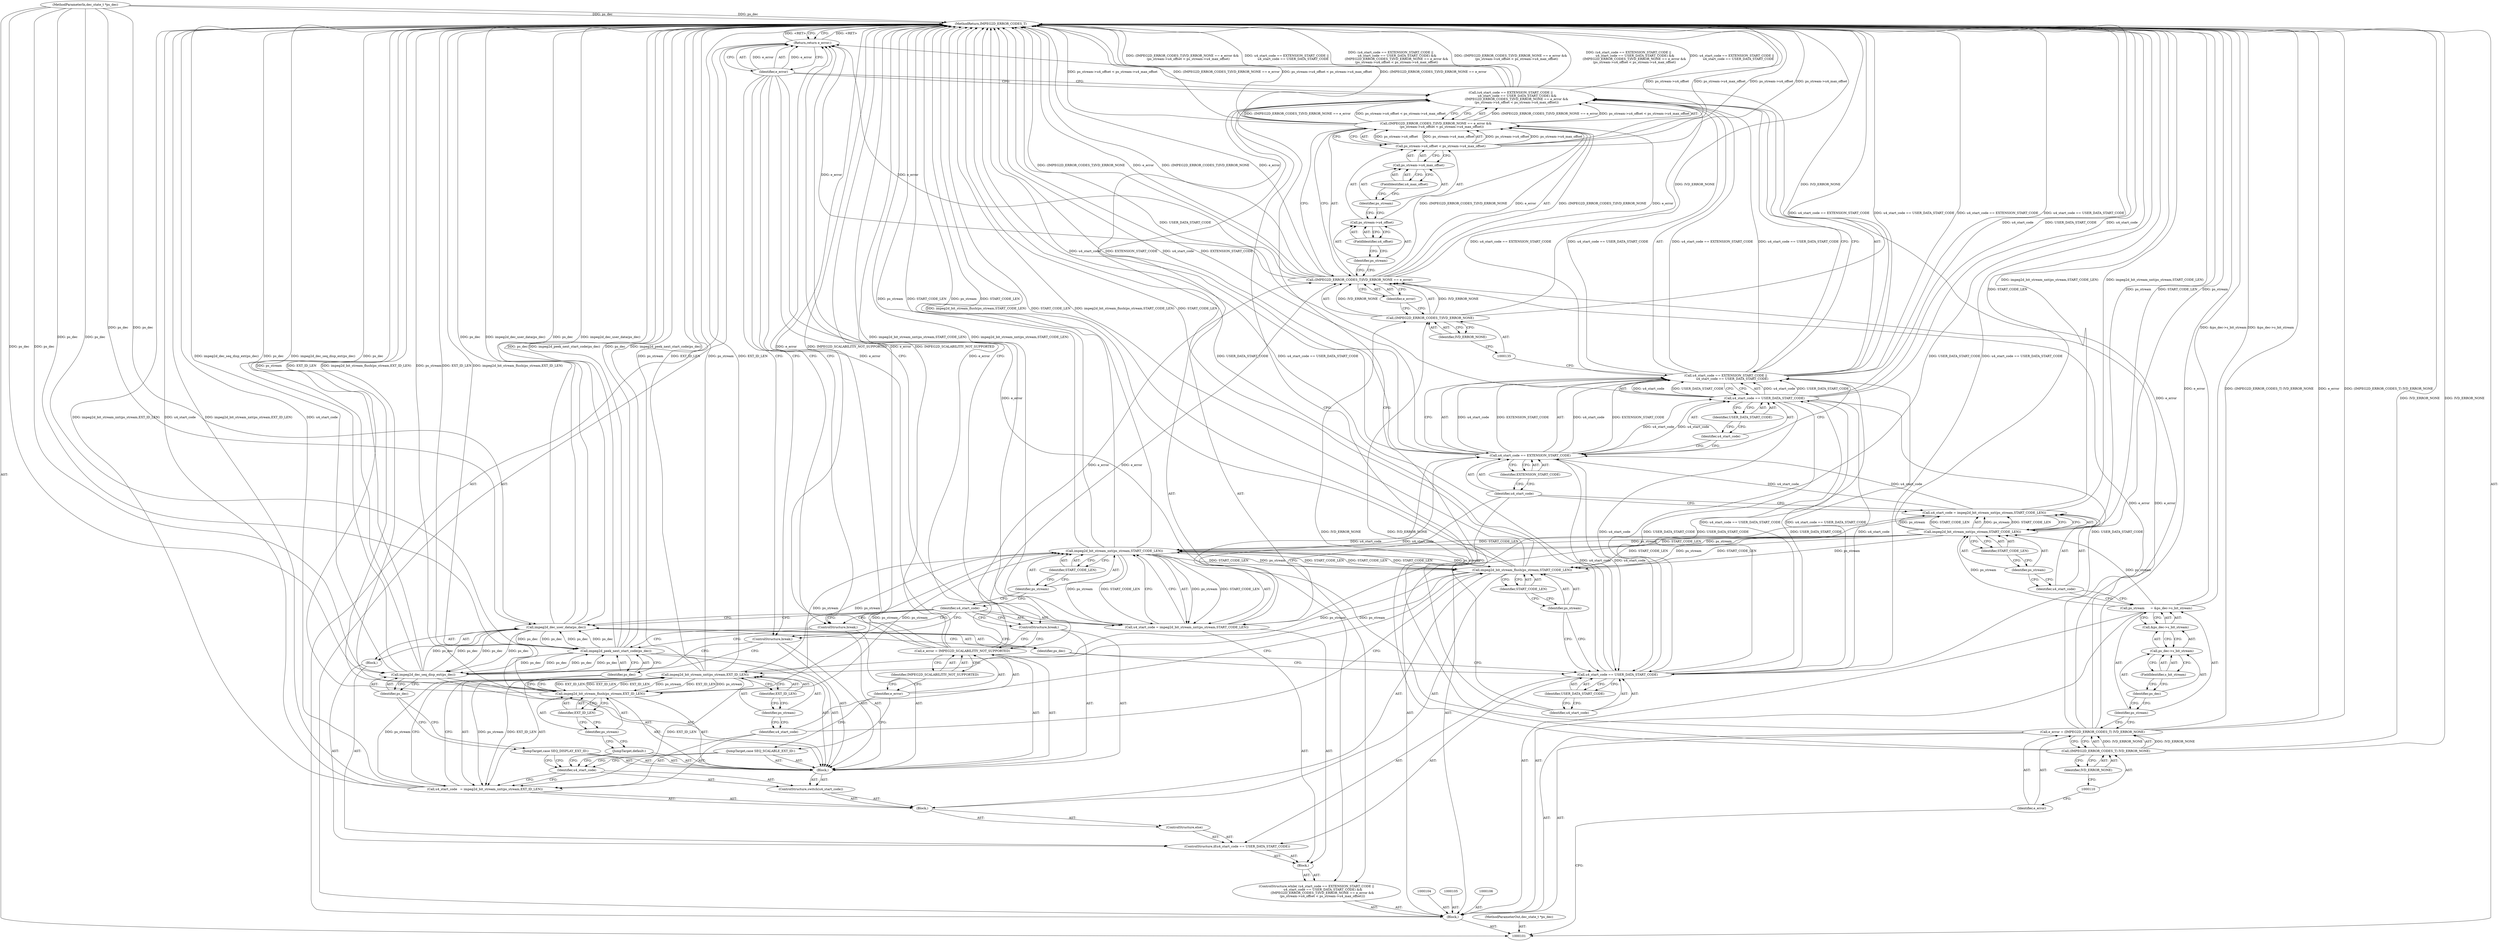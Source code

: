 digraph "0_Android_ffab15eb80630dc799eb410855c93525b75233c3_4" {
"1000189" [label="(MethodReturn,IMPEG2D_ERROR_CODES_T)"];
"1000102" [label="(MethodParameterIn,dec_state_t *ps_dec)"];
"1000258" [label="(MethodParameterOut,dec_state_t *ps_dec)"];
"1000120" [label="(Call,impeg2d_bit_stream_nxt(ps_stream,START_CODE_LEN))"];
"1000121" [label="(Identifier,ps_stream)"];
"1000118" [label="(Call,u4_start_code = impeg2d_bit_stream_nxt(ps_stream,START_CODE_LEN))"];
"1000119" [label="(Identifier,u4_start_code)"];
"1000122" [label="(Identifier,START_CODE_LEN)"];
"1000124" [label="(Call,(u4_start_code == EXTENSION_START_CODE ||\n             u4_start_code == USER_DATA_START_CODE) &&\n            (IMPEG2D_ERROR_CODES_T)IVD_ERROR_NONE == e_error &&\n            (ps_stream->u4_offset < ps_stream->u4_max_offset))"];
"1000125" [label="(Call,u4_start_code == EXTENSION_START_CODE ||\n             u4_start_code == USER_DATA_START_CODE)"];
"1000126" [label="(Call,u4_start_code == EXTENSION_START_CODE)"];
"1000127" [label="(Identifier,u4_start_code)"];
"1000128" [label="(Identifier,EXTENSION_START_CODE)"];
"1000123" [label="(ControlStructure,while( (u4_start_code == EXTENSION_START_CODE ||\n             u4_start_code == USER_DATA_START_CODE) &&\n            (IMPEG2D_ERROR_CODES_T)IVD_ERROR_NONE == e_error &&\n            (ps_stream->u4_offset < ps_stream->u4_max_offset)))"];
"1000129" [label="(Call,u4_start_code == USER_DATA_START_CODE)"];
"1000130" [label="(Identifier,u4_start_code)"];
"1000131" [label="(Identifier,USER_DATA_START_CODE)"];
"1000132" [label="(Call,(IMPEG2D_ERROR_CODES_T)IVD_ERROR_NONE == e_error &&\n            (ps_stream->u4_offset < ps_stream->u4_max_offset))"];
"1000133" [label="(Call,(IMPEG2D_ERROR_CODES_T)IVD_ERROR_NONE == e_error)"];
"1000134" [label="(Call,(IMPEG2D_ERROR_CODES_T)IVD_ERROR_NONE)"];
"1000136" [label="(Identifier,IVD_ERROR_NONE)"];
"1000137" [label="(Identifier,e_error)"];
"1000138" [label="(Call,ps_stream->u4_offset < ps_stream->u4_max_offset)"];
"1000139" [label="(Call,ps_stream->u4_offset)"];
"1000140" [label="(Identifier,ps_stream)"];
"1000141" [label="(FieldIdentifier,u4_offset)"];
"1000142" [label="(Call,ps_stream->u4_max_offset)"];
"1000143" [label="(Identifier,ps_stream)"];
"1000144" [label="(FieldIdentifier,u4_max_offset)"];
"1000145" [label="(Block,)"];
"1000147" [label="(Call,u4_start_code == USER_DATA_START_CODE)"];
"1000148" [label="(Identifier,u4_start_code)"];
"1000149" [label="(Identifier,USER_DATA_START_CODE)"];
"1000146" [label="(ControlStructure,if(u4_start_code == USER_DATA_START_CODE))"];
"1000150" [label="(Block,)"];
"1000151" [label="(Call,impeg2d_dec_user_data(ps_dec))"];
"1000152" [label="(Identifier,ps_dec)"];
"1000103" [label="(Block,)"];
"1000153" [label="(ControlStructure,else)"];
"1000154" [label="(Block,)"];
"1000155" [label="(Call,impeg2d_bit_stream_flush(ps_stream,START_CODE_LEN))"];
"1000156" [label="(Identifier,ps_stream)"];
"1000157" [label="(Identifier,START_CODE_LEN)"];
"1000158" [label="(Call,u4_start_code   = impeg2d_bit_stream_nxt(ps_stream,EXT_ID_LEN))"];
"1000159" [label="(Identifier,u4_start_code)"];
"1000160" [label="(Call,impeg2d_bit_stream_nxt(ps_stream,EXT_ID_LEN))"];
"1000161" [label="(Identifier,ps_stream)"];
"1000162" [label="(Identifier,EXT_ID_LEN)"];
"1000163" [label="(ControlStructure,switch(u4_start_code))"];
"1000164" [label="(Identifier,u4_start_code)"];
"1000165" [label="(Block,)"];
"1000166" [label="(JumpTarget,case SEQ_DISPLAY_EXT_ID:)"];
"1000167" [label="(Call,impeg2d_dec_seq_disp_ext(ps_dec))"];
"1000168" [label="(Identifier,ps_dec)"];
"1000169" [label="(ControlStructure,break;)"];
"1000170" [label="(JumpTarget,case SEQ_SCALABLE_EXT_ID:)"];
"1000171" [label="(Call,e_error = IMPEG2D_SCALABILITIY_NOT_SUPPORTED)"];
"1000172" [label="(Identifier,e_error)"];
"1000173" [label="(Identifier,IMPEG2D_SCALABILITIY_NOT_SUPPORTED)"];
"1000174" [label="(ControlStructure,break;)"];
"1000175" [label="(JumpTarget,default:)"];
"1000176" [label="(Call,impeg2d_bit_stream_flush(ps_stream,EXT_ID_LEN))"];
"1000177" [label="(Identifier,ps_stream)"];
"1000178" [label="(Identifier,EXT_ID_LEN)"];
"1000179" [label="(Call,impeg2d_peek_next_start_code(ps_dec))"];
"1000180" [label="(Identifier,ps_dec)"];
"1000181" [label="(ControlStructure,break;)"];
"1000184" [label="(Call,impeg2d_bit_stream_nxt(ps_stream,START_CODE_LEN))"];
"1000185" [label="(Identifier,ps_stream)"];
"1000186" [label="(Identifier,START_CODE_LEN)"];
"1000182" [label="(Call,u4_start_code = impeg2d_bit_stream_nxt(ps_stream,START_CODE_LEN))"];
"1000183" [label="(Identifier,u4_start_code)"];
"1000187" [label="(Return,return e_error;)"];
"1000188" [label="(Identifier,e_error)"];
"1000109" [label="(Call,(IMPEG2D_ERROR_CODES_T) IVD_ERROR_NONE)"];
"1000111" [label="(Identifier,IVD_ERROR_NONE)"];
"1000107" [label="(Call,e_error = (IMPEG2D_ERROR_CODES_T) IVD_ERROR_NONE)"];
"1000108" [label="(Identifier,e_error)"];
"1000114" [label="(Call,&ps_dec->s_bit_stream)"];
"1000115" [label="(Call,ps_dec->s_bit_stream)"];
"1000116" [label="(Identifier,ps_dec)"];
"1000117" [label="(FieldIdentifier,s_bit_stream)"];
"1000112" [label="(Call,ps_stream      = &ps_dec->s_bit_stream)"];
"1000113" [label="(Identifier,ps_stream)"];
"1000189" -> "1000101"  [label="AST: "];
"1000189" -> "1000187"  [label="CFG: "];
"1000187" -> "1000189"  [label="DDG: <RET>"];
"1000124" -> "1000189"  [label="DDG: u4_start_code == EXTENSION_START_CODE ||\n             u4_start_code == USER_DATA_START_CODE"];
"1000124" -> "1000189"  [label="DDG: (IMPEG2D_ERROR_CODES_T)IVD_ERROR_NONE == e_error &&\n            (ps_stream->u4_offset < ps_stream->u4_max_offset)"];
"1000124" -> "1000189"  [label="DDG: (u4_start_code == EXTENSION_START_CODE ||\n             u4_start_code == USER_DATA_START_CODE) &&\n            (IMPEG2D_ERROR_CODES_T)IVD_ERROR_NONE == e_error &&\n            (ps_stream->u4_offset < ps_stream->u4_max_offset)"];
"1000107" -> "1000189"  [label="DDG: e_error"];
"1000107" -> "1000189"  [label="DDG: (IMPEG2D_ERROR_CODES_T) IVD_ERROR_NONE"];
"1000184" -> "1000189"  [label="DDG: ps_stream"];
"1000184" -> "1000189"  [label="DDG: START_CODE_LEN"];
"1000155" -> "1000189"  [label="DDG: START_CODE_LEN"];
"1000155" -> "1000189"  [label="DDG: impeg2d_bit_stream_flush(ps_stream,START_CODE_LEN)"];
"1000179" -> "1000189"  [label="DDG: impeg2d_peek_next_start_code(ps_dec)"];
"1000179" -> "1000189"  [label="DDG: ps_dec"];
"1000126" -> "1000189"  [label="DDG: u4_start_code"];
"1000126" -> "1000189"  [label="DDG: EXTENSION_START_CODE"];
"1000176" -> "1000189"  [label="DDG: ps_stream"];
"1000176" -> "1000189"  [label="DDG: EXT_ID_LEN"];
"1000176" -> "1000189"  [label="DDG: impeg2d_bit_stream_flush(ps_stream,EXT_ID_LEN)"];
"1000160" -> "1000189"  [label="DDG: EXT_ID_LEN"];
"1000160" -> "1000189"  [label="DDG: ps_stream"];
"1000158" -> "1000189"  [label="DDG: u4_start_code"];
"1000158" -> "1000189"  [label="DDG: impeg2d_bit_stream_nxt(ps_stream,EXT_ID_LEN)"];
"1000167" -> "1000189"  [label="DDG: ps_dec"];
"1000167" -> "1000189"  [label="DDG: impeg2d_dec_seq_disp_ext(ps_dec)"];
"1000129" -> "1000189"  [label="DDG: u4_start_code"];
"1000129" -> "1000189"  [label="DDG: USER_DATA_START_CODE"];
"1000125" -> "1000189"  [label="DDG: u4_start_code == EXTENSION_START_CODE"];
"1000125" -> "1000189"  [label="DDG: u4_start_code == USER_DATA_START_CODE"];
"1000171" -> "1000189"  [label="DDG: e_error"];
"1000171" -> "1000189"  [label="DDG: IMPEG2D_SCALABILITIY_NOT_SUPPORTED"];
"1000138" -> "1000189"  [label="DDG: ps_stream->u4_max_offset"];
"1000138" -> "1000189"  [label="DDG: ps_stream->u4_offset"];
"1000151" -> "1000189"  [label="DDG: impeg2d_dec_user_data(ps_dec)"];
"1000151" -> "1000189"  [label="DDG: ps_dec"];
"1000112" -> "1000189"  [label="DDG: &ps_dec->s_bit_stream"];
"1000182" -> "1000189"  [label="DDG: impeg2d_bit_stream_nxt(ps_stream,START_CODE_LEN)"];
"1000133" -> "1000189"  [label="DDG: (IMPEG2D_ERROR_CODES_T)IVD_ERROR_NONE"];
"1000133" -> "1000189"  [label="DDG: e_error"];
"1000120" -> "1000189"  [label="DDG: ps_stream"];
"1000120" -> "1000189"  [label="DDG: START_CODE_LEN"];
"1000147" -> "1000189"  [label="DDG: USER_DATA_START_CODE"];
"1000147" -> "1000189"  [label="DDG: u4_start_code == USER_DATA_START_CODE"];
"1000132" -> "1000189"  [label="DDG: (IMPEG2D_ERROR_CODES_T)IVD_ERROR_NONE == e_error"];
"1000132" -> "1000189"  [label="DDG: ps_stream->u4_offset < ps_stream->u4_max_offset"];
"1000102" -> "1000189"  [label="DDG: ps_dec"];
"1000118" -> "1000189"  [label="DDG: impeg2d_bit_stream_nxt(ps_stream,START_CODE_LEN)"];
"1000134" -> "1000189"  [label="DDG: IVD_ERROR_NONE"];
"1000109" -> "1000189"  [label="DDG: IVD_ERROR_NONE"];
"1000102" -> "1000101"  [label="AST: "];
"1000102" -> "1000189"  [label="DDG: ps_dec"];
"1000102" -> "1000151"  [label="DDG: ps_dec"];
"1000102" -> "1000167"  [label="DDG: ps_dec"];
"1000102" -> "1000179"  [label="DDG: ps_dec"];
"1000258" -> "1000101"  [label="AST: "];
"1000120" -> "1000118"  [label="AST: "];
"1000120" -> "1000122"  [label="CFG: "];
"1000121" -> "1000120"  [label="AST: "];
"1000122" -> "1000120"  [label="AST: "];
"1000118" -> "1000120"  [label="CFG: "];
"1000120" -> "1000189"  [label="DDG: ps_stream"];
"1000120" -> "1000189"  [label="DDG: START_CODE_LEN"];
"1000120" -> "1000118"  [label="DDG: ps_stream"];
"1000120" -> "1000118"  [label="DDG: START_CODE_LEN"];
"1000112" -> "1000120"  [label="DDG: ps_stream"];
"1000120" -> "1000155"  [label="DDG: ps_stream"];
"1000120" -> "1000155"  [label="DDG: START_CODE_LEN"];
"1000120" -> "1000184"  [label="DDG: ps_stream"];
"1000120" -> "1000184"  [label="DDG: START_CODE_LEN"];
"1000121" -> "1000120"  [label="AST: "];
"1000121" -> "1000119"  [label="CFG: "];
"1000122" -> "1000121"  [label="CFG: "];
"1000118" -> "1000103"  [label="AST: "];
"1000118" -> "1000120"  [label="CFG: "];
"1000119" -> "1000118"  [label="AST: "];
"1000120" -> "1000118"  [label="AST: "];
"1000127" -> "1000118"  [label="CFG: "];
"1000118" -> "1000189"  [label="DDG: impeg2d_bit_stream_nxt(ps_stream,START_CODE_LEN)"];
"1000120" -> "1000118"  [label="DDG: ps_stream"];
"1000120" -> "1000118"  [label="DDG: START_CODE_LEN"];
"1000118" -> "1000126"  [label="DDG: u4_start_code"];
"1000119" -> "1000118"  [label="AST: "];
"1000119" -> "1000112"  [label="CFG: "];
"1000121" -> "1000119"  [label="CFG: "];
"1000122" -> "1000120"  [label="AST: "];
"1000122" -> "1000121"  [label="CFG: "];
"1000120" -> "1000122"  [label="CFG: "];
"1000124" -> "1000123"  [label="AST: "];
"1000124" -> "1000125"  [label="CFG: "];
"1000124" -> "1000132"  [label="CFG: "];
"1000125" -> "1000124"  [label="AST: "];
"1000132" -> "1000124"  [label="AST: "];
"1000148" -> "1000124"  [label="CFG: "];
"1000188" -> "1000124"  [label="CFG: "];
"1000124" -> "1000189"  [label="DDG: u4_start_code == EXTENSION_START_CODE ||\n             u4_start_code == USER_DATA_START_CODE"];
"1000124" -> "1000189"  [label="DDG: (IMPEG2D_ERROR_CODES_T)IVD_ERROR_NONE == e_error &&\n            (ps_stream->u4_offset < ps_stream->u4_max_offset)"];
"1000124" -> "1000189"  [label="DDG: (u4_start_code == EXTENSION_START_CODE ||\n             u4_start_code == USER_DATA_START_CODE) &&\n            (IMPEG2D_ERROR_CODES_T)IVD_ERROR_NONE == e_error &&\n            (ps_stream->u4_offset < ps_stream->u4_max_offset)"];
"1000125" -> "1000124"  [label="DDG: u4_start_code == EXTENSION_START_CODE"];
"1000125" -> "1000124"  [label="DDG: u4_start_code == USER_DATA_START_CODE"];
"1000132" -> "1000124"  [label="DDG: (IMPEG2D_ERROR_CODES_T)IVD_ERROR_NONE == e_error"];
"1000132" -> "1000124"  [label="DDG: ps_stream->u4_offset < ps_stream->u4_max_offset"];
"1000125" -> "1000124"  [label="AST: "];
"1000125" -> "1000126"  [label="CFG: "];
"1000125" -> "1000129"  [label="CFG: "];
"1000126" -> "1000125"  [label="AST: "];
"1000129" -> "1000125"  [label="AST: "];
"1000135" -> "1000125"  [label="CFG: "];
"1000124" -> "1000125"  [label="CFG: "];
"1000125" -> "1000189"  [label="DDG: u4_start_code == EXTENSION_START_CODE"];
"1000125" -> "1000189"  [label="DDG: u4_start_code == USER_DATA_START_CODE"];
"1000125" -> "1000124"  [label="DDG: u4_start_code == EXTENSION_START_CODE"];
"1000125" -> "1000124"  [label="DDG: u4_start_code == USER_DATA_START_CODE"];
"1000126" -> "1000125"  [label="DDG: u4_start_code"];
"1000126" -> "1000125"  [label="DDG: EXTENSION_START_CODE"];
"1000147" -> "1000125"  [label="DDG: u4_start_code == USER_DATA_START_CODE"];
"1000129" -> "1000125"  [label="DDG: u4_start_code"];
"1000129" -> "1000125"  [label="DDG: USER_DATA_START_CODE"];
"1000126" -> "1000125"  [label="AST: "];
"1000126" -> "1000128"  [label="CFG: "];
"1000127" -> "1000126"  [label="AST: "];
"1000128" -> "1000126"  [label="AST: "];
"1000130" -> "1000126"  [label="CFG: "];
"1000125" -> "1000126"  [label="CFG: "];
"1000126" -> "1000189"  [label="DDG: u4_start_code"];
"1000126" -> "1000189"  [label="DDG: EXTENSION_START_CODE"];
"1000126" -> "1000125"  [label="DDG: u4_start_code"];
"1000126" -> "1000125"  [label="DDG: EXTENSION_START_CODE"];
"1000118" -> "1000126"  [label="DDG: u4_start_code"];
"1000182" -> "1000126"  [label="DDG: u4_start_code"];
"1000126" -> "1000129"  [label="DDG: u4_start_code"];
"1000126" -> "1000147"  [label="DDG: u4_start_code"];
"1000127" -> "1000126"  [label="AST: "];
"1000127" -> "1000182"  [label="CFG: "];
"1000127" -> "1000118"  [label="CFG: "];
"1000128" -> "1000127"  [label="CFG: "];
"1000128" -> "1000126"  [label="AST: "];
"1000128" -> "1000127"  [label="CFG: "];
"1000126" -> "1000128"  [label="CFG: "];
"1000123" -> "1000103"  [label="AST: "];
"1000124" -> "1000123"  [label="AST: "];
"1000145" -> "1000123"  [label="AST: "];
"1000129" -> "1000125"  [label="AST: "];
"1000129" -> "1000131"  [label="CFG: "];
"1000130" -> "1000129"  [label="AST: "];
"1000131" -> "1000129"  [label="AST: "];
"1000125" -> "1000129"  [label="CFG: "];
"1000129" -> "1000189"  [label="DDG: u4_start_code"];
"1000129" -> "1000189"  [label="DDG: USER_DATA_START_CODE"];
"1000129" -> "1000125"  [label="DDG: u4_start_code"];
"1000129" -> "1000125"  [label="DDG: USER_DATA_START_CODE"];
"1000126" -> "1000129"  [label="DDG: u4_start_code"];
"1000147" -> "1000129"  [label="DDG: USER_DATA_START_CODE"];
"1000129" -> "1000147"  [label="DDG: u4_start_code"];
"1000129" -> "1000147"  [label="DDG: USER_DATA_START_CODE"];
"1000130" -> "1000129"  [label="AST: "];
"1000130" -> "1000126"  [label="CFG: "];
"1000131" -> "1000130"  [label="CFG: "];
"1000131" -> "1000129"  [label="AST: "];
"1000131" -> "1000130"  [label="CFG: "];
"1000129" -> "1000131"  [label="CFG: "];
"1000132" -> "1000124"  [label="AST: "];
"1000132" -> "1000133"  [label="CFG: "];
"1000132" -> "1000138"  [label="CFG: "];
"1000133" -> "1000132"  [label="AST: "];
"1000138" -> "1000132"  [label="AST: "];
"1000124" -> "1000132"  [label="CFG: "];
"1000132" -> "1000189"  [label="DDG: (IMPEG2D_ERROR_CODES_T)IVD_ERROR_NONE == e_error"];
"1000132" -> "1000189"  [label="DDG: ps_stream->u4_offset < ps_stream->u4_max_offset"];
"1000132" -> "1000124"  [label="DDG: (IMPEG2D_ERROR_CODES_T)IVD_ERROR_NONE == e_error"];
"1000132" -> "1000124"  [label="DDG: ps_stream->u4_offset < ps_stream->u4_max_offset"];
"1000133" -> "1000132"  [label="DDG: (IMPEG2D_ERROR_CODES_T)IVD_ERROR_NONE"];
"1000133" -> "1000132"  [label="DDG: e_error"];
"1000138" -> "1000132"  [label="DDG: ps_stream->u4_offset"];
"1000138" -> "1000132"  [label="DDG: ps_stream->u4_max_offset"];
"1000133" -> "1000132"  [label="AST: "];
"1000133" -> "1000137"  [label="CFG: "];
"1000134" -> "1000133"  [label="AST: "];
"1000137" -> "1000133"  [label="AST: "];
"1000140" -> "1000133"  [label="CFG: "];
"1000132" -> "1000133"  [label="CFG: "];
"1000133" -> "1000189"  [label="DDG: (IMPEG2D_ERROR_CODES_T)IVD_ERROR_NONE"];
"1000133" -> "1000189"  [label="DDG: e_error"];
"1000133" -> "1000132"  [label="DDG: (IMPEG2D_ERROR_CODES_T)IVD_ERROR_NONE"];
"1000133" -> "1000132"  [label="DDG: e_error"];
"1000134" -> "1000133"  [label="DDG: IVD_ERROR_NONE"];
"1000171" -> "1000133"  [label="DDG: e_error"];
"1000107" -> "1000133"  [label="DDG: e_error"];
"1000133" -> "1000187"  [label="DDG: e_error"];
"1000134" -> "1000133"  [label="AST: "];
"1000134" -> "1000136"  [label="CFG: "];
"1000135" -> "1000134"  [label="AST: "];
"1000136" -> "1000134"  [label="AST: "];
"1000137" -> "1000134"  [label="CFG: "];
"1000134" -> "1000189"  [label="DDG: IVD_ERROR_NONE"];
"1000134" -> "1000133"  [label="DDG: IVD_ERROR_NONE"];
"1000109" -> "1000134"  [label="DDG: IVD_ERROR_NONE"];
"1000136" -> "1000134"  [label="AST: "];
"1000136" -> "1000135"  [label="CFG: "];
"1000134" -> "1000136"  [label="CFG: "];
"1000137" -> "1000133"  [label="AST: "];
"1000137" -> "1000134"  [label="CFG: "];
"1000133" -> "1000137"  [label="CFG: "];
"1000138" -> "1000132"  [label="AST: "];
"1000138" -> "1000142"  [label="CFG: "];
"1000139" -> "1000138"  [label="AST: "];
"1000142" -> "1000138"  [label="AST: "];
"1000132" -> "1000138"  [label="CFG: "];
"1000138" -> "1000189"  [label="DDG: ps_stream->u4_max_offset"];
"1000138" -> "1000189"  [label="DDG: ps_stream->u4_offset"];
"1000138" -> "1000132"  [label="DDG: ps_stream->u4_offset"];
"1000138" -> "1000132"  [label="DDG: ps_stream->u4_max_offset"];
"1000139" -> "1000138"  [label="AST: "];
"1000139" -> "1000141"  [label="CFG: "];
"1000140" -> "1000139"  [label="AST: "];
"1000141" -> "1000139"  [label="AST: "];
"1000143" -> "1000139"  [label="CFG: "];
"1000140" -> "1000139"  [label="AST: "];
"1000140" -> "1000133"  [label="CFG: "];
"1000141" -> "1000140"  [label="CFG: "];
"1000141" -> "1000139"  [label="AST: "];
"1000141" -> "1000140"  [label="CFG: "];
"1000139" -> "1000141"  [label="CFG: "];
"1000142" -> "1000138"  [label="AST: "];
"1000142" -> "1000144"  [label="CFG: "];
"1000143" -> "1000142"  [label="AST: "];
"1000144" -> "1000142"  [label="AST: "];
"1000138" -> "1000142"  [label="CFG: "];
"1000143" -> "1000142"  [label="AST: "];
"1000143" -> "1000139"  [label="CFG: "];
"1000144" -> "1000143"  [label="CFG: "];
"1000144" -> "1000142"  [label="AST: "];
"1000144" -> "1000143"  [label="CFG: "];
"1000142" -> "1000144"  [label="CFG: "];
"1000145" -> "1000123"  [label="AST: "];
"1000146" -> "1000145"  [label="AST: "];
"1000182" -> "1000145"  [label="AST: "];
"1000147" -> "1000146"  [label="AST: "];
"1000147" -> "1000149"  [label="CFG: "];
"1000148" -> "1000147"  [label="AST: "];
"1000149" -> "1000147"  [label="AST: "];
"1000152" -> "1000147"  [label="CFG: "];
"1000156" -> "1000147"  [label="CFG: "];
"1000147" -> "1000189"  [label="DDG: USER_DATA_START_CODE"];
"1000147" -> "1000189"  [label="DDG: u4_start_code == USER_DATA_START_CODE"];
"1000147" -> "1000125"  [label="DDG: u4_start_code == USER_DATA_START_CODE"];
"1000147" -> "1000129"  [label="DDG: USER_DATA_START_CODE"];
"1000129" -> "1000147"  [label="DDG: u4_start_code"];
"1000129" -> "1000147"  [label="DDG: USER_DATA_START_CODE"];
"1000126" -> "1000147"  [label="DDG: u4_start_code"];
"1000148" -> "1000147"  [label="AST: "];
"1000148" -> "1000124"  [label="CFG: "];
"1000149" -> "1000148"  [label="CFG: "];
"1000149" -> "1000147"  [label="AST: "];
"1000149" -> "1000148"  [label="CFG: "];
"1000147" -> "1000149"  [label="CFG: "];
"1000146" -> "1000145"  [label="AST: "];
"1000147" -> "1000146"  [label="AST: "];
"1000150" -> "1000146"  [label="AST: "];
"1000153" -> "1000146"  [label="AST: "];
"1000150" -> "1000146"  [label="AST: "];
"1000151" -> "1000150"  [label="AST: "];
"1000151" -> "1000150"  [label="AST: "];
"1000151" -> "1000152"  [label="CFG: "];
"1000152" -> "1000151"  [label="AST: "];
"1000183" -> "1000151"  [label="CFG: "];
"1000151" -> "1000189"  [label="DDG: impeg2d_dec_user_data(ps_dec)"];
"1000151" -> "1000189"  [label="DDG: ps_dec"];
"1000167" -> "1000151"  [label="DDG: ps_dec"];
"1000179" -> "1000151"  [label="DDG: ps_dec"];
"1000102" -> "1000151"  [label="DDG: ps_dec"];
"1000151" -> "1000167"  [label="DDG: ps_dec"];
"1000151" -> "1000179"  [label="DDG: ps_dec"];
"1000152" -> "1000151"  [label="AST: "];
"1000152" -> "1000147"  [label="CFG: "];
"1000151" -> "1000152"  [label="CFG: "];
"1000103" -> "1000101"  [label="AST: "];
"1000104" -> "1000103"  [label="AST: "];
"1000105" -> "1000103"  [label="AST: "];
"1000106" -> "1000103"  [label="AST: "];
"1000107" -> "1000103"  [label="AST: "];
"1000112" -> "1000103"  [label="AST: "];
"1000118" -> "1000103"  [label="AST: "];
"1000123" -> "1000103"  [label="AST: "];
"1000187" -> "1000103"  [label="AST: "];
"1000153" -> "1000146"  [label="AST: "];
"1000154" -> "1000153"  [label="AST: "];
"1000154" -> "1000153"  [label="AST: "];
"1000155" -> "1000154"  [label="AST: "];
"1000158" -> "1000154"  [label="AST: "];
"1000163" -> "1000154"  [label="AST: "];
"1000155" -> "1000154"  [label="AST: "];
"1000155" -> "1000157"  [label="CFG: "];
"1000156" -> "1000155"  [label="AST: "];
"1000157" -> "1000155"  [label="AST: "];
"1000159" -> "1000155"  [label="CFG: "];
"1000155" -> "1000189"  [label="DDG: START_CODE_LEN"];
"1000155" -> "1000189"  [label="DDG: impeg2d_bit_stream_flush(ps_stream,START_CODE_LEN)"];
"1000184" -> "1000155"  [label="DDG: ps_stream"];
"1000184" -> "1000155"  [label="DDG: START_CODE_LEN"];
"1000120" -> "1000155"  [label="DDG: ps_stream"];
"1000120" -> "1000155"  [label="DDG: START_CODE_LEN"];
"1000155" -> "1000160"  [label="DDG: ps_stream"];
"1000155" -> "1000184"  [label="DDG: START_CODE_LEN"];
"1000156" -> "1000155"  [label="AST: "];
"1000156" -> "1000147"  [label="CFG: "];
"1000157" -> "1000156"  [label="CFG: "];
"1000157" -> "1000155"  [label="AST: "];
"1000157" -> "1000156"  [label="CFG: "];
"1000155" -> "1000157"  [label="CFG: "];
"1000158" -> "1000154"  [label="AST: "];
"1000158" -> "1000160"  [label="CFG: "];
"1000159" -> "1000158"  [label="AST: "];
"1000160" -> "1000158"  [label="AST: "];
"1000164" -> "1000158"  [label="CFG: "];
"1000158" -> "1000189"  [label="DDG: u4_start_code"];
"1000158" -> "1000189"  [label="DDG: impeg2d_bit_stream_nxt(ps_stream,EXT_ID_LEN)"];
"1000160" -> "1000158"  [label="DDG: ps_stream"];
"1000160" -> "1000158"  [label="DDG: EXT_ID_LEN"];
"1000159" -> "1000158"  [label="AST: "];
"1000159" -> "1000155"  [label="CFG: "];
"1000161" -> "1000159"  [label="CFG: "];
"1000160" -> "1000158"  [label="AST: "];
"1000160" -> "1000162"  [label="CFG: "];
"1000161" -> "1000160"  [label="AST: "];
"1000162" -> "1000160"  [label="AST: "];
"1000158" -> "1000160"  [label="CFG: "];
"1000160" -> "1000189"  [label="DDG: EXT_ID_LEN"];
"1000160" -> "1000189"  [label="DDG: ps_stream"];
"1000160" -> "1000158"  [label="DDG: ps_stream"];
"1000160" -> "1000158"  [label="DDG: EXT_ID_LEN"];
"1000155" -> "1000160"  [label="DDG: ps_stream"];
"1000176" -> "1000160"  [label="DDG: EXT_ID_LEN"];
"1000160" -> "1000176"  [label="DDG: ps_stream"];
"1000160" -> "1000176"  [label="DDG: EXT_ID_LEN"];
"1000160" -> "1000184"  [label="DDG: ps_stream"];
"1000161" -> "1000160"  [label="AST: "];
"1000161" -> "1000159"  [label="CFG: "];
"1000162" -> "1000161"  [label="CFG: "];
"1000162" -> "1000160"  [label="AST: "];
"1000162" -> "1000161"  [label="CFG: "];
"1000160" -> "1000162"  [label="CFG: "];
"1000163" -> "1000154"  [label="AST: "];
"1000164" -> "1000163"  [label="AST: "];
"1000165" -> "1000163"  [label="AST: "];
"1000164" -> "1000163"  [label="AST: "];
"1000164" -> "1000158"  [label="CFG: "];
"1000166" -> "1000164"  [label="CFG: "];
"1000170" -> "1000164"  [label="CFG: "];
"1000175" -> "1000164"  [label="CFG: "];
"1000165" -> "1000163"  [label="AST: "];
"1000166" -> "1000165"  [label="AST: "];
"1000167" -> "1000165"  [label="AST: "];
"1000169" -> "1000165"  [label="AST: "];
"1000170" -> "1000165"  [label="AST: "];
"1000171" -> "1000165"  [label="AST: "];
"1000174" -> "1000165"  [label="AST: "];
"1000175" -> "1000165"  [label="AST: "];
"1000176" -> "1000165"  [label="AST: "];
"1000179" -> "1000165"  [label="AST: "];
"1000181" -> "1000165"  [label="AST: "];
"1000166" -> "1000165"  [label="AST: "];
"1000166" -> "1000164"  [label="CFG: "];
"1000168" -> "1000166"  [label="CFG: "];
"1000167" -> "1000165"  [label="AST: "];
"1000167" -> "1000168"  [label="CFG: "];
"1000168" -> "1000167"  [label="AST: "];
"1000169" -> "1000167"  [label="CFG: "];
"1000167" -> "1000189"  [label="DDG: ps_dec"];
"1000167" -> "1000189"  [label="DDG: impeg2d_dec_seq_disp_ext(ps_dec)"];
"1000167" -> "1000151"  [label="DDG: ps_dec"];
"1000151" -> "1000167"  [label="DDG: ps_dec"];
"1000179" -> "1000167"  [label="DDG: ps_dec"];
"1000102" -> "1000167"  [label="DDG: ps_dec"];
"1000167" -> "1000179"  [label="DDG: ps_dec"];
"1000168" -> "1000167"  [label="AST: "];
"1000168" -> "1000166"  [label="CFG: "];
"1000167" -> "1000168"  [label="CFG: "];
"1000169" -> "1000165"  [label="AST: "];
"1000169" -> "1000167"  [label="CFG: "];
"1000183" -> "1000169"  [label="CFG: "];
"1000188" -> "1000169"  [label="CFG: "];
"1000170" -> "1000165"  [label="AST: "];
"1000170" -> "1000164"  [label="CFG: "];
"1000172" -> "1000170"  [label="CFG: "];
"1000171" -> "1000165"  [label="AST: "];
"1000171" -> "1000173"  [label="CFG: "];
"1000172" -> "1000171"  [label="AST: "];
"1000173" -> "1000171"  [label="AST: "];
"1000174" -> "1000171"  [label="CFG: "];
"1000171" -> "1000189"  [label="DDG: e_error"];
"1000171" -> "1000189"  [label="DDG: IMPEG2D_SCALABILITIY_NOT_SUPPORTED"];
"1000171" -> "1000133"  [label="DDG: e_error"];
"1000171" -> "1000187"  [label="DDG: e_error"];
"1000172" -> "1000171"  [label="AST: "];
"1000172" -> "1000170"  [label="CFG: "];
"1000173" -> "1000172"  [label="CFG: "];
"1000173" -> "1000171"  [label="AST: "];
"1000173" -> "1000172"  [label="CFG: "];
"1000171" -> "1000173"  [label="CFG: "];
"1000174" -> "1000165"  [label="AST: "];
"1000174" -> "1000171"  [label="CFG: "];
"1000183" -> "1000174"  [label="CFG: "];
"1000188" -> "1000174"  [label="CFG: "];
"1000175" -> "1000165"  [label="AST: "];
"1000175" -> "1000164"  [label="CFG: "];
"1000177" -> "1000175"  [label="CFG: "];
"1000176" -> "1000165"  [label="AST: "];
"1000176" -> "1000178"  [label="CFG: "];
"1000177" -> "1000176"  [label="AST: "];
"1000178" -> "1000176"  [label="AST: "];
"1000180" -> "1000176"  [label="CFG: "];
"1000176" -> "1000189"  [label="DDG: ps_stream"];
"1000176" -> "1000189"  [label="DDG: EXT_ID_LEN"];
"1000176" -> "1000189"  [label="DDG: impeg2d_bit_stream_flush(ps_stream,EXT_ID_LEN)"];
"1000176" -> "1000160"  [label="DDG: EXT_ID_LEN"];
"1000160" -> "1000176"  [label="DDG: ps_stream"];
"1000160" -> "1000176"  [label="DDG: EXT_ID_LEN"];
"1000176" -> "1000184"  [label="DDG: ps_stream"];
"1000177" -> "1000176"  [label="AST: "];
"1000177" -> "1000175"  [label="CFG: "];
"1000178" -> "1000177"  [label="CFG: "];
"1000178" -> "1000176"  [label="AST: "];
"1000178" -> "1000177"  [label="CFG: "];
"1000176" -> "1000178"  [label="CFG: "];
"1000179" -> "1000165"  [label="AST: "];
"1000179" -> "1000180"  [label="CFG: "];
"1000180" -> "1000179"  [label="AST: "];
"1000181" -> "1000179"  [label="CFG: "];
"1000179" -> "1000189"  [label="DDG: impeg2d_peek_next_start_code(ps_dec)"];
"1000179" -> "1000189"  [label="DDG: ps_dec"];
"1000179" -> "1000151"  [label="DDG: ps_dec"];
"1000179" -> "1000167"  [label="DDG: ps_dec"];
"1000167" -> "1000179"  [label="DDG: ps_dec"];
"1000151" -> "1000179"  [label="DDG: ps_dec"];
"1000102" -> "1000179"  [label="DDG: ps_dec"];
"1000180" -> "1000179"  [label="AST: "];
"1000180" -> "1000176"  [label="CFG: "];
"1000179" -> "1000180"  [label="CFG: "];
"1000181" -> "1000165"  [label="AST: "];
"1000181" -> "1000179"  [label="CFG: "];
"1000183" -> "1000181"  [label="CFG: "];
"1000188" -> "1000181"  [label="CFG: "];
"1000184" -> "1000182"  [label="AST: "];
"1000184" -> "1000186"  [label="CFG: "];
"1000185" -> "1000184"  [label="AST: "];
"1000186" -> "1000184"  [label="AST: "];
"1000182" -> "1000184"  [label="CFG: "];
"1000184" -> "1000189"  [label="DDG: ps_stream"];
"1000184" -> "1000189"  [label="DDG: START_CODE_LEN"];
"1000184" -> "1000155"  [label="DDG: ps_stream"];
"1000184" -> "1000155"  [label="DDG: START_CODE_LEN"];
"1000184" -> "1000182"  [label="DDG: ps_stream"];
"1000184" -> "1000182"  [label="DDG: START_CODE_LEN"];
"1000120" -> "1000184"  [label="DDG: ps_stream"];
"1000120" -> "1000184"  [label="DDG: START_CODE_LEN"];
"1000176" -> "1000184"  [label="DDG: ps_stream"];
"1000160" -> "1000184"  [label="DDG: ps_stream"];
"1000155" -> "1000184"  [label="DDG: START_CODE_LEN"];
"1000185" -> "1000184"  [label="AST: "];
"1000185" -> "1000183"  [label="CFG: "];
"1000186" -> "1000185"  [label="CFG: "];
"1000186" -> "1000184"  [label="AST: "];
"1000186" -> "1000185"  [label="CFG: "];
"1000184" -> "1000186"  [label="CFG: "];
"1000182" -> "1000145"  [label="AST: "];
"1000182" -> "1000184"  [label="CFG: "];
"1000183" -> "1000182"  [label="AST: "];
"1000184" -> "1000182"  [label="AST: "];
"1000127" -> "1000182"  [label="CFG: "];
"1000182" -> "1000189"  [label="DDG: impeg2d_bit_stream_nxt(ps_stream,START_CODE_LEN)"];
"1000182" -> "1000126"  [label="DDG: u4_start_code"];
"1000184" -> "1000182"  [label="DDG: ps_stream"];
"1000184" -> "1000182"  [label="DDG: START_CODE_LEN"];
"1000183" -> "1000182"  [label="AST: "];
"1000183" -> "1000151"  [label="CFG: "];
"1000183" -> "1000169"  [label="CFG: "];
"1000183" -> "1000174"  [label="CFG: "];
"1000183" -> "1000181"  [label="CFG: "];
"1000185" -> "1000183"  [label="CFG: "];
"1000187" -> "1000103"  [label="AST: "];
"1000187" -> "1000188"  [label="CFG: "];
"1000188" -> "1000187"  [label="AST: "];
"1000189" -> "1000187"  [label="CFG: "];
"1000187" -> "1000189"  [label="DDG: <RET>"];
"1000188" -> "1000187"  [label="DDG: e_error"];
"1000171" -> "1000187"  [label="DDG: e_error"];
"1000107" -> "1000187"  [label="DDG: e_error"];
"1000133" -> "1000187"  [label="DDG: e_error"];
"1000188" -> "1000187"  [label="AST: "];
"1000188" -> "1000124"  [label="CFG: "];
"1000188" -> "1000169"  [label="CFG: "];
"1000188" -> "1000174"  [label="CFG: "];
"1000188" -> "1000181"  [label="CFG: "];
"1000187" -> "1000188"  [label="CFG: "];
"1000188" -> "1000187"  [label="DDG: e_error"];
"1000109" -> "1000107"  [label="AST: "];
"1000109" -> "1000111"  [label="CFG: "];
"1000110" -> "1000109"  [label="AST: "];
"1000111" -> "1000109"  [label="AST: "];
"1000107" -> "1000109"  [label="CFG: "];
"1000109" -> "1000189"  [label="DDG: IVD_ERROR_NONE"];
"1000109" -> "1000107"  [label="DDG: IVD_ERROR_NONE"];
"1000109" -> "1000134"  [label="DDG: IVD_ERROR_NONE"];
"1000111" -> "1000109"  [label="AST: "];
"1000111" -> "1000110"  [label="CFG: "];
"1000109" -> "1000111"  [label="CFG: "];
"1000107" -> "1000103"  [label="AST: "];
"1000107" -> "1000109"  [label="CFG: "];
"1000108" -> "1000107"  [label="AST: "];
"1000109" -> "1000107"  [label="AST: "];
"1000113" -> "1000107"  [label="CFG: "];
"1000107" -> "1000189"  [label="DDG: e_error"];
"1000107" -> "1000189"  [label="DDG: (IMPEG2D_ERROR_CODES_T) IVD_ERROR_NONE"];
"1000109" -> "1000107"  [label="DDG: IVD_ERROR_NONE"];
"1000107" -> "1000133"  [label="DDG: e_error"];
"1000107" -> "1000187"  [label="DDG: e_error"];
"1000108" -> "1000107"  [label="AST: "];
"1000108" -> "1000101"  [label="CFG: "];
"1000110" -> "1000108"  [label="CFG: "];
"1000114" -> "1000112"  [label="AST: "];
"1000114" -> "1000115"  [label="CFG: "];
"1000115" -> "1000114"  [label="AST: "];
"1000112" -> "1000114"  [label="CFG: "];
"1000115" -> "1000114"  [label="AST: "];
"1000115" -> "1000117"  [label="CFG: "];
"1000116" -> "1000115"  [label="AST: "];
"1000117" -> "1000115"  [label="AST: "];
"1000114" -> "1000115"  [label="CFG: "];
"1000116" -> "1000115"  [label="AST: "];
"1000116" -> "1000113"  [label="CFG: "];
"1000117" -> "1000116"  [label="CFG: "];
"1000117" -> "1000115"  [label="AST: "];
"1000117" -> "1000116"  [label="CFG: "];
"1000115" -> "1000117"  [label="CFG: "];
"1000112" -> "1000103"  [label="AST: "];
"1000112" -> "1000114"  [label="CFG: "];
"1000113" -> "1000112"  [label="AST: "];
"1000114" -> "1000112"  [label="AST: "];
"1000119" -> "1000112"  [label="CFG: "];
"1000112" -> "1000189"  [label="DDG: &ps_dec->s_bit_stream"];
"1000112" -> "1000120"  [label="DDG: ps_stream"];
"1000113" -> "1000112"  [label="AST: "];
"1000113" -> "1000107"  [label="CFG: "];
"1000116" -> "1000113"  [label="CFG: "];
}
